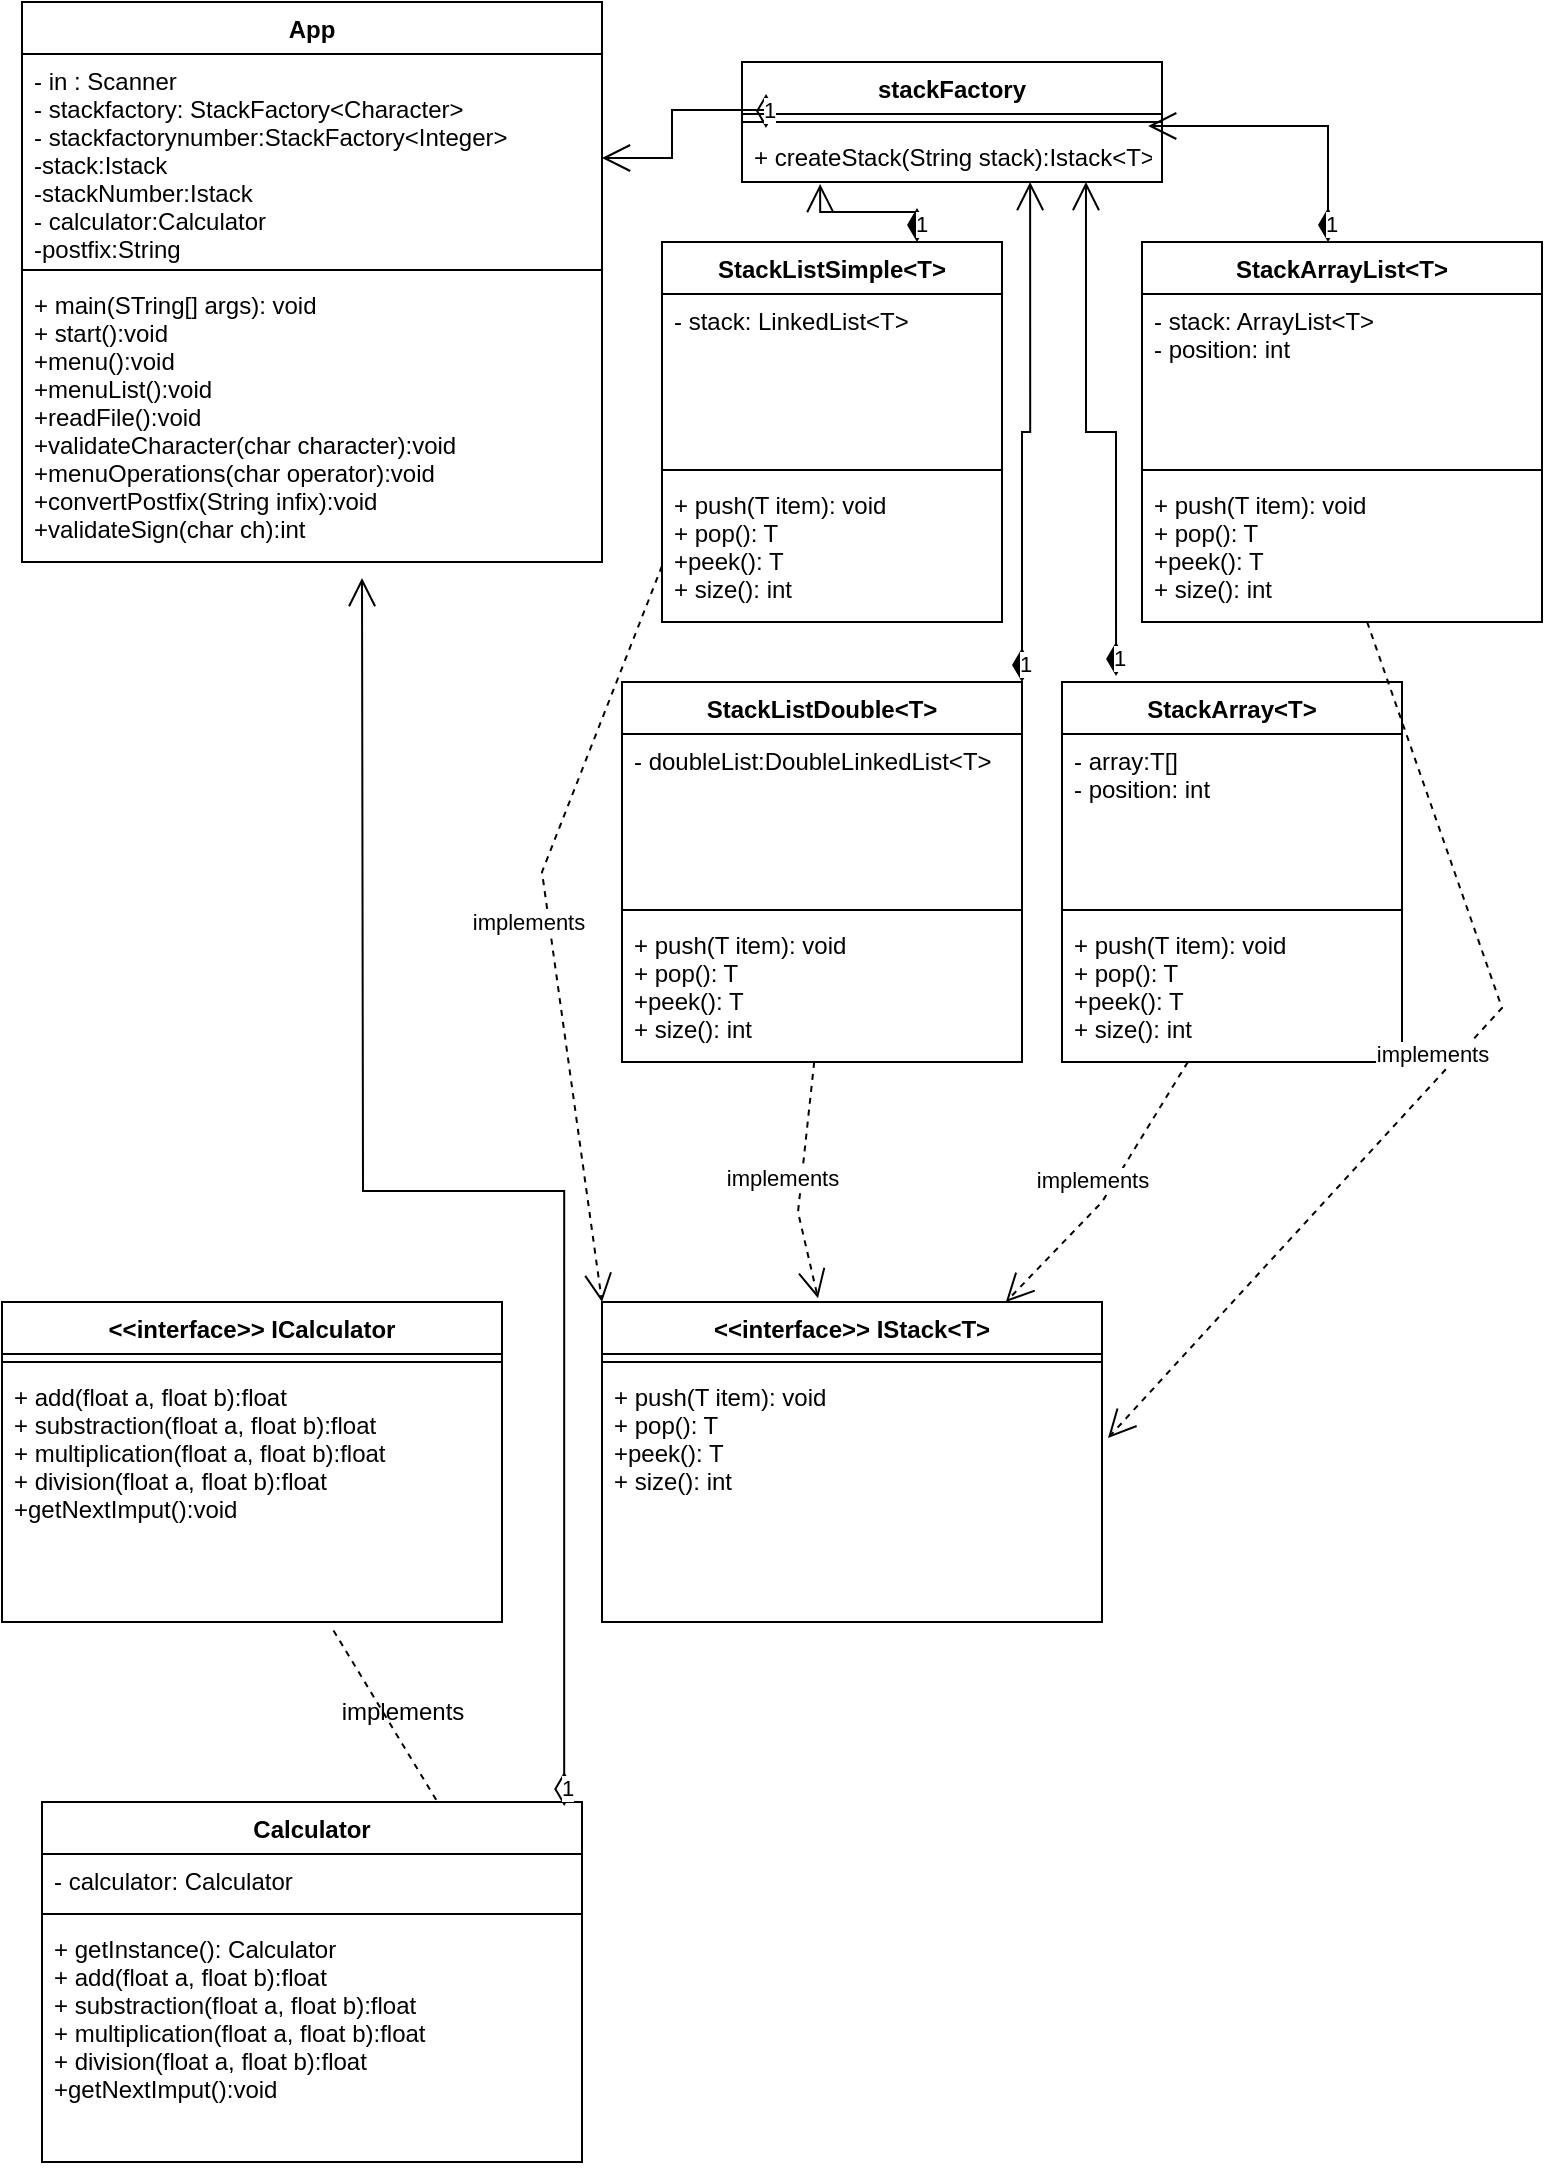 <mxfile version="20.8.18" type="device"><diagram name="Página-1" id="UVMJq_H3BlNuzt30c_AU"><mxGraphModel dx="874" dy="444" grid="1" gridSize="10" guides="1" tooltips="1" connect="1" arrows="1" fold="1" page="1" pageScale="1" pageWidth="827" pageHeight="1169" math="0" shadow="0"><root><mxCell id="0"/><mxCell id="1" parent="0"/><mxCell id="TE1szoLMsAApFnmMGmky-1" value="App" style="swimlane;fontStyle=1;align=center;verticalAlign=top;childLayout=stackLayout;horizontal=1;startSize=26;horizontalStack=0;resizeParent=1;resizeParentMax=0;resizeLast=0;collapsible=1;marginBottom=0;" vertex="1" parent="1"><mxGeometry x="50" y="50" width="290" height="280" as="geometry"/></mxCell><mxCell id="TE1szoLMsAApFnmMGmky-2" value="- in : Scanner&#10;- stackfactory: StackFactory&lt;Character&gt;&#10;- stackfactorynumber:StackFactory&lt;Integer&gt;&#10;-stack:Istack&#10;-stackNumber:Istack&#10;- calculator:Calculator&#10;-postfix:String" style="text;strokeColor=none;fillColor=none;align=left;verticalAlign=top;spacingLeft=4;spacingRight=4;overflow=hidden;rotatable=0;points=[[0,0.5],[1,0.5]];portConstraint=eastwest;" vertex="1" parent="TE1szoLMsAApFnmMGmky-1"><mxGeometry y="26" width="290" height="104" as="geometry"/></mxCell><mxCell id="TE1szoLMsAApFnmMGmky-3" value="" style="line;strokeWidth=1;fillColor=none;align=left;verticalAlign=middle;spacingTop=-1;spacingLeft=3;spacingRight=3;rotatable=0;labelPosition=right;points=[];portConstraint=eastwest;strokeColor=inherit;" vertex="1" parent="TE1szoLMsAApFnmMGmky-1"><mxGeometry y="130" width="290" height="8" as="geometry"/></mxCell><mxCell id="TE1szoLMsAApFnmMGmky-4" value="+ main(STring[] args): void&#10;+ start():void&#10;+menu():void&#10;+menuList():void&#10;+readFile():void&#10;+validateCharacter(char character):void&#10;+menuOperations(char operator):void&#10;+convertPostfix(String infix):void&#10;+validateSign(char ch):int&#10;" style="text;strokeColor=none;fillColor=none;align=left;verticalAlign=top;spacingLeft=4;spacingRight=4;overflow=hidden;rotatable=0;points=[[0,0.5],[1,0.5]];portConstraint=eastwest;" vertex="1" parent="TE1szoLMsAApFnmMGmky-1"><mxGeometry y="138" width="290" height="142" as="geometry"/></mxCell><mxCell id="TE1szoLMsAApFnmMGmky-5" value="stackFactory" style="swimlane;fontStyle=1;align=center;verticalAlign=top;childLayout=stackLayout;horizontal=1;startSize=26;horizontalStack=0;resizeParent=1;resizeParentMax=0;resizeLast=0;collapsible=1;marginBottom=0;" vertex="1" parent="1"><mxGeometry x="410" y="80" width="210" height="60" as="geometry"/></mxCell><mxCell id="TE1szoLMsAApFnmMGmky-7" value="" style="line;strokeWidth=1;fillColor=none;align=left;verticalAlign=middle;spacingTop=-1;spacingLeft=3;spacingRight=3;rotatable=0;labelPosition=right;points=[];portConstraint=eastwest;strokeColor=inherit;" vertex="1" parent="TE1szoLMsAApFnmMGmky-5"><mxGeometry y="26" width="210" height="8" as="geometry"/></mxCell><mxCell id="TE1szoLMsAApFnmMGmky-8" value="+ createStack(String stack):Istack&lt;T&gt;" style="text;strokeColor=none;fillColor=none;align=left;verticalAlign=top;spacingLeft=4;spacingRight=4;overflow=hidden;rotatable=0;points=[[0,0.5],[1,0.5]];portConstraint=eastwest;" vertex="1" parent="TE1szoLMsAApFnmMGmky-5"><mxGeometry y="34" width="210" height="26" as="geometry"/></mxCell><mxCell id="TE1szoLMsAApFnmMGmky-9" value="&lt;&lt;interface&gt;&gt; ICalculator" style="swimlane;fontStyle=1;align=center;verticalAlign=top;childLayout=stackLayout;horizontal=1;startSize=26;horizontalStack=0;resizeParent=1;resizeParentMax=0;resizeLast=0;collapsible=1;marginBottom=0;" vertex="1" parent="1"><mxGeometry x="40" y="700" width="250" height="160" as="geometry"/></mxCell><mxCell id="TE1szoLMsAApFnmMGmky-11" value="" style="line;strokeWidth=1;fillColor=none;align=left;verticalAlign=middle;spacingTop=-1;spacingLeft=3;spacingRight=3;rotatable=0;labelPosition=right;points=[];portConstraint=eastwest;strokeColor=inherit;" vertex="1" parent="TE1szoLMsAApFnmMGmky-9"><mxGeometry y="26" width="250" height="8" as="geometry"/></mxCell><mxCell id="TE1szoLMsAApFnmMGmky-12" value="+ add(float a, float b):float&#10;+ substraction(float a, float b):float&#10;+ multiplication(float a, float b):float&#10;+ division(float a, float b):float&#10;+getNextImput():void" style="text;strokeColor=none;fillColor=none;align=left;verticalAlign=top;spacingLeft=4;spacingRight=4;overflow=hidden;rotatable=0;points=[[0,0.5],[1,0.5]];portConstraint=eastwest;" vertex="1" parent="TE1szoLMsAApFnmMGmky-9"><mxGeometry y="34" width="250" height="126" as="geometry"/></mxCell><mxCell id="TE1szoLMsAApFnmMGmky-13" value="&lt;&lt;interface&gt;&gt; IStack&lt;T&gt;" style="swimlane;fontStyle=1;align=center;verticalAlign=top;childLayout=stackLayout;horizontal=1;startSize=26;horizontalStack=0;resizeParent=1;resizeParentMax=0;resizeLast=0;collapsible=1;marginBottom=0;" vertex="1" parent="1"><mxGeometry x="340" y="700" width="250" height="160" as="geometry"/></mxCell><mxCell id="TE1szoLMsAApFnmMGmky-14" value="" style="line;strokeWidth=1;fillColor=none;align=left;verticalAlign=middle;spacingTop=-1;spacingLeft=3;spacingRight=3;rotatable=0;labelPosition=right;points=[];portConstraint=eastwest;strokeColor=inherit;" vertex="1" parent="TE1szoLMsAApFnmMGmky-13"><mxGeometry y="26" width="250" height="8" as="geometry"/></mxCell><mxCell id="TE1szoLMsAApFnmMGmky-15" value="+ push(T item): void&#10;+ pop(): T&#10;+peek(): T&#10;+ size(): int" style="text;strokeColor=none;fillColor=none;align=left;verticalAlign=top;spacingLeft=4;spacingRight=4;overflow=hidden;rotatable=0;points=[[0,0.5],[1,0.5]];portConstraint=eastwest;" vertex="1" parent="TE1szoLMsAApFnmMGmky-13"><mxGeometry y="34" width="250" height="126" as="geometry"/></mxCell><mxCell id="TE1szoLMsAApFnmMGmky-16" value="Calculator" style="swimlane;fontStyle=1;align=center;verticalAlign=top;childLayout=stackLayout;horizontal=1;startSize=26;horizontalStack=0;resizeParent=1;resizeParentMax=0;resizeLast=0;collapsible=1;marginBottom=0;" vertex="1" parent="1"><mxGeometry x="60" y="950" width="270" height="180" as="geometry"/></mxCell><mxCell id="TE1szoLMsAApFnmMGmky-17" value="- calculator: Calculator" style="text;strokeColor=none;fillColor=none;align=left;verticalAlign=top;spacingLeft=4;spacingRight=4;overflow=hidden;rotatable=0;points=[[0,0.5],[1,0.5]];portConstraint=eastwest;" vertex="1" parent="TE1szoLMsAApFnmMGmky-16"><mxGeometry y="26" width="270" height="26" as="geometry"/></mxCell><mxCell id="TE1szoLMsAApFnmMGmky-18" value="" style="line;strokeWidth=1;fillColor=none;align=left;verticalAlign=middle;spacingTop=-1;spacingLeft=3;spacingRight=3;rotatable=0;labelPosition=right;points=[];portConstraint=eastwest;strokeColor=inherit;" vertex="1" parent="TE1szoLMsAApFnmMGmky-16"><mxGeometry y="52" width="270" height="8" as="geometry"/></mxCell><mxCell id="TE1szoLMsAApFnmMGmky-19" value="+ getInstance(): Calculator&#10;+ add(float a, float b):float&#10;+ substraction(float a, float b):float&#10;+ multiplication(float a, float b):float&#10;+ division(float a, float b):float&#10;+getNextImput():void" style="text;strokeColor=none;fillColor=none;align=left;verticalAlign=top;spacingLeft=4;spacingRight=4;overflow=hidden;rotatable=0;points=[[0,0.5],[1,0.5]];portConstraint=eastwest;" vertex="1" parent="TE1szoLMsAApFnmMGmky-16"><mxGeometry y="60" width="270" height="120" as="geometry"/></mxCell><mxCell id="TE1szoLMsAApFnmMGmky-20" value="StackArrayList&lt;T&gt;" style="swimlane;fontStyle=1;align=center;verticalAlign=top;childLayout=stackLayout;horizontal=1;startSize=26;horizontalStack=0;resizeParent=1;resizeParentMax=0;resizeLast=0;collapsible=1;marginBottom=0;" vertex="1" parent="1"><mxGeometry x="610" y="170" width="200" height="190" as="geometry"/></mxCell><mxCell id="TE1szoLMsAApFnmMGmky-21" value="- stack: ArrayList&lt;T&gt;&#10;- position: int" style="text;strokeColor=none;fillColor=none;align=left;verticalAlign=top;spacingLeft=4;spacingRight=4;overflow=hidden;rotatable=0;points=[[0,0.5],[1,0.5]];portConstraint=eastwest;" vertex="1" parent="TE1szoLMsAApFnmMGmky-20"><mxGeometry y="26" width="200" height="84" as="geometry"/></mxCell><mxCell id="TE1szoLMsAApFnmMGmky-22" value="" style="line;strokeWidth=1;fillColor=none;align=left;verticalAlign=middle;spacingTop=-1;spacingLeft=3;spacingRight=3;rotatable=0;labelPosition=right;points=[];portConstraint=eastwest;strokeColor=inherit;" vertex="1" parent="TE1szoLMsAApFnmMGmky-20"><mxGeometry y="110" width="200" height="8" as="geometry"/></mxCell><mxCell id="TE1szoLMsAApFnmMGmky-23" value="+ push(T item): void&#10;+ pop(): T&#10;+peek(): T&#10;+ size(): int" style="text;strokeColor=none;fillColor=none;align=left;verticalAlign=top;spacingLeft=4;spacingRight=4;overflow=hidden;rotatable=0;points=[[0,0.5],[1,0.5]];portConstraint=eastwest;" vertex="1" parent="TE1szoLMsAApFnmMGmky-20"><mxGeometry y="118" width="200" height="72" as="geometry"/></mxCell><mxCell id="TE1szoLMsAApFnmMGmky-24" value="StackArray&lt;T&gt;" style="swimlane;fontStyle=1;align=center;verticalAlign=top;childLayout=stackLayout;horizontal=1;startSize=26;horizontalStack=0;resizeParent=1;resizeParentMax=0;resizeLast=0;collapsible=1;marginBottom=0;" vertex="1" parent="1"><mxGeometry x="570" y="390" width="170" height="190" as="geometry"/></mxCell><mxCell id="TE1szoLMsAApFnmMGmky-25" value="- array:T[]&#10;- position: int" style="text;strokeColor=none;fillColor=none;align=left;verticalAlign=top;spacingLeft=4;spacingRight=4;overflow=hidden;rotatable=0;points=[[0,0.5],[1,0.5]];portConstraint=eastwest;" vertex="1" parent="TE1szoLMsAApFnmMGmky-24"><mxGeometry y="26" width="170" height="84" as="geometry"/></mxCell><mxCell id="TE1szoLMsAApFnmMGmky-26" value="" style="line;strokeWidth=1;fillColor=none;align=left;verticalAlign=middle;spacingTop=-1;spacingLeft=3;spacingRight=3;rotatable=0;labelPosition=right;points=[];portConstraint=eastwest;strokeColor=inherit;" vertex="1" parent="TE1szoLMsAApFnmMGmky-24"><mxGeometry y="110" width="170" height="8" as="geometry"/></mxCell><mxCell id="TE1szoLMsAApFnmMGmky-27" value="+ push(T item): void&#10;+ pop(): T&#10;+peek(): T&#10;+ size(): int" style="text;strokeColor=none;fillColor=none;align=left;verticalAlign=top;spacingLeft=4;spacingRight=4;overflow=hidden;rotatable=0;points=[[0,0.5],[1,0.5]];portConstraint=eastwest;" vertex="1" parent="TE1szoLMsAApFnmMGmky-24"><mxGeometry y="118" width="170" height="72" as="geometry"/></mxCell><mxCell id="TE1szoLMsAApFnmMGmky-28" value="StackListDouble&lt;T&gt;" style="swimlane;fontStyle=1;align=center;verticalAlign=top;childLayout=stackLayout;horizontal=1;startSize=26;horizontalStack=0;resizeParent=1;resizeParentMax=0;resizeLast=0;collapsible=1;marginBottom=0;" vertex="1" parent="1"><mxGeometry x="350" y="390" width="200" height="190" as="geometry"/></mxCell><mxCell id="TE1szoLMsAApFnmMGmky-29" value="- doubleList:DoubleLinkedList&lt;T&gt;" style="text;strokeColor=none;fillColor=none;align=left;verticalAlign=top;spacingLeft=4;spacingRight=4;overflow=hidden;rotatable=0;points=[[0,0.5],[1,0.5]];portConstraint=eastwest;" vertex="1" parent="TE1szoLMsAApFnmMGmky-28"><mxGeometry y="26" width="200" height="84" as="geometry"/></mxCell><mxCell id="TE1szoLMsAApFnmMGmky-30" value="" style="line;strokeWidth=1;fillColor=none;align=left;verticalAlign=middle;spacingTop=-1;spacingLeft=3;spacingRight=3;rotatable=0;labelPosition=right;points=[];portConstraint=eastwest;strokeColor=inherit;" vertex="1" parent="TE1szoLMsAApFnmMGmky-28"><mxGeometry y="110" width="200" height="8" as="geometry"/></mxCell><mxCell id="TE1szoLMsAApFnmMGmky-31" value="+ push(T item): void&#10;+ pop(): T&#10;+peek(): T&#10;+ size(): int" style="text;strokeColor=none;fillColor=none;align=left;verticalAlign=top;spacingLeft=4;spacingRight=4;overflow=hidden;rotatable=0;points=[[0,0.5],[1,0.5]];portConstraint=eastwest;" vertex="1" parent="TE1szoLMsAApFnmMGmky-28"><mxGeometry y="118" width="200" height="72" as="geometry"/></mxCell><mxCell id="TE1szoLMsAApFnmMGmky-32" value="StackListSimple&lt;T&gt;" style="swimlane;fontStyle=1;align=center;verticalAlign=top;childLayout=stackLayout;horizontal=1;startSize=26;horizontalStack=0;resizeParent=1;resizeParentMax=0;resizeLast=0;collapsible=1;marginBottom=0;" vertex="1" parent="1"><mxGeometry x="370" y="170" width="170" height="190" as="geometry"/></mxCell><mxCell id="TE1szoLMsAApFnmMGmky-33" value="- stack: LinkedList&lt;T&gt;" style="text;strokeColor=none;fillColor=none;align=left;verticalAlign=top;spacingLeft=4;spacingRight=4;overflow=hidden;rotatable=0;points=[[0,0.5],[1,0.5]];portConstraint=eastwest;" vertex="1" parent="TE1szoLMsAApFnmMGmky-32"><mxGeometry y="26" width="170" height="84" as="geometry"/></mxCell><mxCell id="TE1szoLMsAApFnmMGmky-34" value="" style="line;strokeWidth=1;fillColor=none;align=left;verticalAlign=middle;spacingTop=-1;spacingLeft=3;spacingRight=3;rotatable=0;labelPosition=right;points=[];portConstraint=eastwest;strokeColor=inherit;" vertex="1" parent="TE1szoLMsAApFnmMGmky-32"><mxGeometry y="110" width="170" height="8" as="geometry"/></mxCell><mxCell id="TE1szoLMsAApFnmMGmky-35" value="+ push(T item): void&#10;+ pop(): T&#10;+peek(): T&#10;+ size(): int" style="text;strokeColor=none;fillColor=none;align=left;verticalAlign=top;spacingLeft=4;spacingRight=4;overflow=hidden;rotatable=0;points=[[0,0.5],[1,0.5]];portConstraint=eastwest;" vertex="1" parent="TE1szoLMsAApFnmMGmky-32"><mxGeometry y="118" width="170" height="72" as="geometry"/></mxCell><mxCell id="TE1szoLMsAApFnmMGmky-36" value="1" style="endArrow=open;html=1;endSize=12;startArrow=diamondThin;startSize=14;startFill=1;edgeStyle=orthogonalEdgeStyle;align=left;verticalAlign=bottom;rounded=0;entryX=0.186;entryY=1.038;entryDx=0;entryDy=0;entryPerimeter=0;exitX=0.75;exitY=0;exitDx=0;exitDy=0;" edge="1" parent="1" source="TE1szoLMsAApFnmMGmky-32" target="TE1szoLMsAApFnmMGmky-8"><mxGeometry x="-1" y="3" relative="1" as="geometry"><mxPoint x="330" y="260" as="sourcePoint"/><mxPoint x="490" y="260" as="targetPoint"/></mxGeometry></mxCell><mxCell id="TE1szoLMsAApFnmMGmky-37" value="1" style="endArrow=open;html=1;endSize=12;startArrow=diamondThin;startSize=14;startFill=1;edgeStyle=orthogonalEdgeStyle;align=left;verticalAlign=bottom;rounded=0;entryX=0.967;entryY=-0.077;entryDx=0;entryDy=0;entryPerimeter=0;exitX=0.465;exitY=0;exitDx=0;exitDy=0;exitPerimeter=0;" edge="1" parent="1" source="TE1szoLMsAApFnmMGmky-20" target="TE1szoLMsAApFnmMGmky-8"><mxGeometry x="-1" y="3" relative="1" as="geometry"><mxPoint x="709" y="149" as="sourcePoint"/><mxPoint x="660" y="120" as="targetPoint"/></mxGeometry></mxCell><mxCell id="TE1szoLMsAApFnmMGmky-38" value="1" style="endArrow=open;html=1;endSize=12;startArrow=diamondThin;startSize=14;startFill=1;edgeStyle=orthogonalEdgeStyle;align=left;verticalAlign=bottom;rounded=0;entryX=0.819;entryY=1;entryDx=0;entryDy=0;entryPerimeter=0;exitX=0.159;exitY=-0.016;exitDx=0;exitDy=0;exitPerimeter=0;" edge="1" parent="1" source="TE1szoLMsAApFnmMGmky-24" target="TE1szoLMsAApFnmMGmky-8"><mxGeometry x="-1" y="3" relative="1" as="geometry"><mxPoint x="630" y="308" as="sourcePoint"/><mxPoint x="540" y="250" as="targetPoint"/></mxGeometry></mxCell><mxCell id="TE1szoLMsAApFnmMGmky-39" value="1" style="endArrow=open;html=1;endSize=12;startArrow=diamondThin;startSize=14;startFill=1;edgeStyle=orthogonalEdgeStyle;align=left;verticalAlign=bottom;rounded=0;entryX=0.686;entryY=1;entryDx=0;entryDy=0;entryPerimeter=0;" edge="1" parent="1" source="TE1szoLMsAApFnmMGmky-28" target="TE1szoLMsAApFnmMGmky-8"><mxGeometry x="-1" y="3" relative="1" as="geometry"><mxPoint x="570" y="388.5" as="sourcePoint"/><mxPoint x="555" y="141.5" as="targetPoint"/><Array as="points"><mxPoint x="550" y="265"/><mxPoint x="554" y="265"/></Array></mxGeometry></mxCell><mxCell id="TE1szoLMsAApFnmMGmky-42" value="" style="endArrow=none;endSize=12;dashed=1;html=1;rounded=0;exitX=0.73;exitY=-0.006;exitDx=0;exitDy=0;exitPerimeter=0;entryX=0.66;entryY=1.024;entryDx=0;entryDy=0;entryPerimeter=0;" edge="1" parent="1" source="TE1szoLMsAApFnmMGmky-16" target="TE1szoLMsAApFnmMGmky-12"><mxGeometry width="160" relative="1" as="geometry"><mxPoint x="257" y="949" as="sourcePoint"/><mxPoint x="203" y="860" as="targetPoint"/></mxGeometry></mxCell><mxCell id="TE1szoLMsAApFnmMGmky-41" value="implements" style="text;html=1;align=center;verticalAlign=middle;resizable=0;points=[];autosize=1;strokeColor=none;fillColor=none;" vertex="1" parent="1"><mxGeometry x="200" y="890" width="80" height="30" as="geometry"/></mxCell><mxCell id="TE1szoLMsAApFnmMGmky-45" value="implements" style="endArrow=open;endSize=12;dashed=1;html=1;rounded=0;" edge="1" parent="1" source="TE1szoLMsAApFnmMGmky-27" target="TE1szoLMsAApFnmMGmky-13"><mxGeometry x="-0.015" y="-9" width="160" relative="1" as="geometry"><mxPoint x="510" y="600" as="sourcePoint"/><mxPoint x="670" y="680" as="targetPoint"/><Array as="points"><mxPoint x="590" y="650"/></Array><mxPoint x="-1" as="offset"/></mxGeometry></mxCell><mxCell id="TE1szoLMsAApFnmMGmky-46" value="implements" style="endArrow=open;endSize=12;dashed=1;html=1;rounded=0;entryX=0.432;entryY=-0.012;entryDx=0;entryDy=0;entryPerimeter=0;" edge="1" parent="1" source="TE1szoLMsAApFnmMGmky-31" target="TE1szoLMsAApFnmMGmky-13"><mxGeometry x="-0.015" y="-9" width="160" relative="1" as="geometry"><mxPoint x="390" y="705" as="sourcePoint"/><mxPoint x="481" y="585" as="targetPoint"/><Array as="points"><mxPoint x="438" y="655"/></Array><mxPoint x="-1" as="offset"/></mxGeometry></mxCell><mxCell id="TE1szoLMsAApFnmMGmky-47" value="implements" style="endArrow=open;endSize=12;dashed=1;html=1;rounded=0;entryX=0;entryY=0;entryDx=0;entryDy=0;exitX=0;exitY=0.611;exitDx=0;exitDy=0;exitPerimeter=0;" edge="1" parent="1" source="TE1szoLMsAApFnmMGmky-35" target="TE1szoLMsAApFnmMGmky-13"><mxGeometry x="-0.015" y="-9" width="160" relative="1" as="geometry"><mxPoint x="318" y="410" as="sourcePoint"/><mxPoint x="320" y="528" as="targetPoint"/><Array as="points"><mxPoint x="310" y="485"/></Array><mxPoint x="-1" as="offset"/></mxGeometry></mxCell><mxCell id="TE1szoLMsAApFnmMGmky-48" value="implements" style="endArrow=open;endSize=12;dashed=1;html=1;rounded=0;entryX=1.012;entryY=0.27;entryDx=0;entryDy=0;entryPerimeter=0;" edge="1" parent="1" source="TE1szoLMsAApFnmMGmky-23" target="TE1szoLMsAApFnmMGmky-15"><mxGeometry x="-0.015" y="-9" width="160" relative="1" as="geometry"><mxPoint x="780" y="400" as="sourcePoint"/><mxPoint x="750" y="768" as="targetPoint"/><Array as="points"><mxPoint x="790" y="553"/></Array><mxPoint x="-1" as="offset"/></mxGeometry></mxCell><mxCell id="TE1szoLMsAApFnmMGmky-49" value="1" style="endArrow=open;html=1;endSize=12;startArrow=diamondThin;startSize=14;startFill=0;edgeStyle=orthogonalEdgeStyle;align=left;verticalAlign=bottom;rounded=0;exitX=0.967;exitY=0.011;exitDx=0;exitDy=0;exitPerimeter=0;" edge="1" parent="1" source="TE1szoLMsAApFnmMGmky-16"><mxGeometry x="-1" y="3" relative="1" as="geometry"><mxPoint x="330" y="860" as="sourcePoint"/><mxPoint x="220" y="338" as="targetPoint"/></mxGeometry></mxCell><mxCell id="TE1szoLMsAApFnmMGmky-50" value="1" style="endArrow=open;html=1;endSize=12;startArrow=diamondThin;startSize=14;startFill=0;edgeStyle=orthogonalEdgeStyle;align=left;verticalAlign=bottom;rounded=0;entryX=1;entryY=0.5;entryDx=0;entryDy=0;exitX=0.057;exitY=-0.038;exitDx=0;exitDy=0;exitPerimeter=0;" edge="1" parent="1" source="TE1szoLMsAApFnmMGmky-8" target="TE1szoLMsAApFnmMGmky-2"><mxGeometry x="-1" y="3" relative="1" as="geometry"><mxPoint x="330" y="270" as="sourcePoint"/><mxPoint x="490" y="270" as="targetPoint"/></mxGeometry></mxCell></root></mxGraphModel></diagram></mxfile>